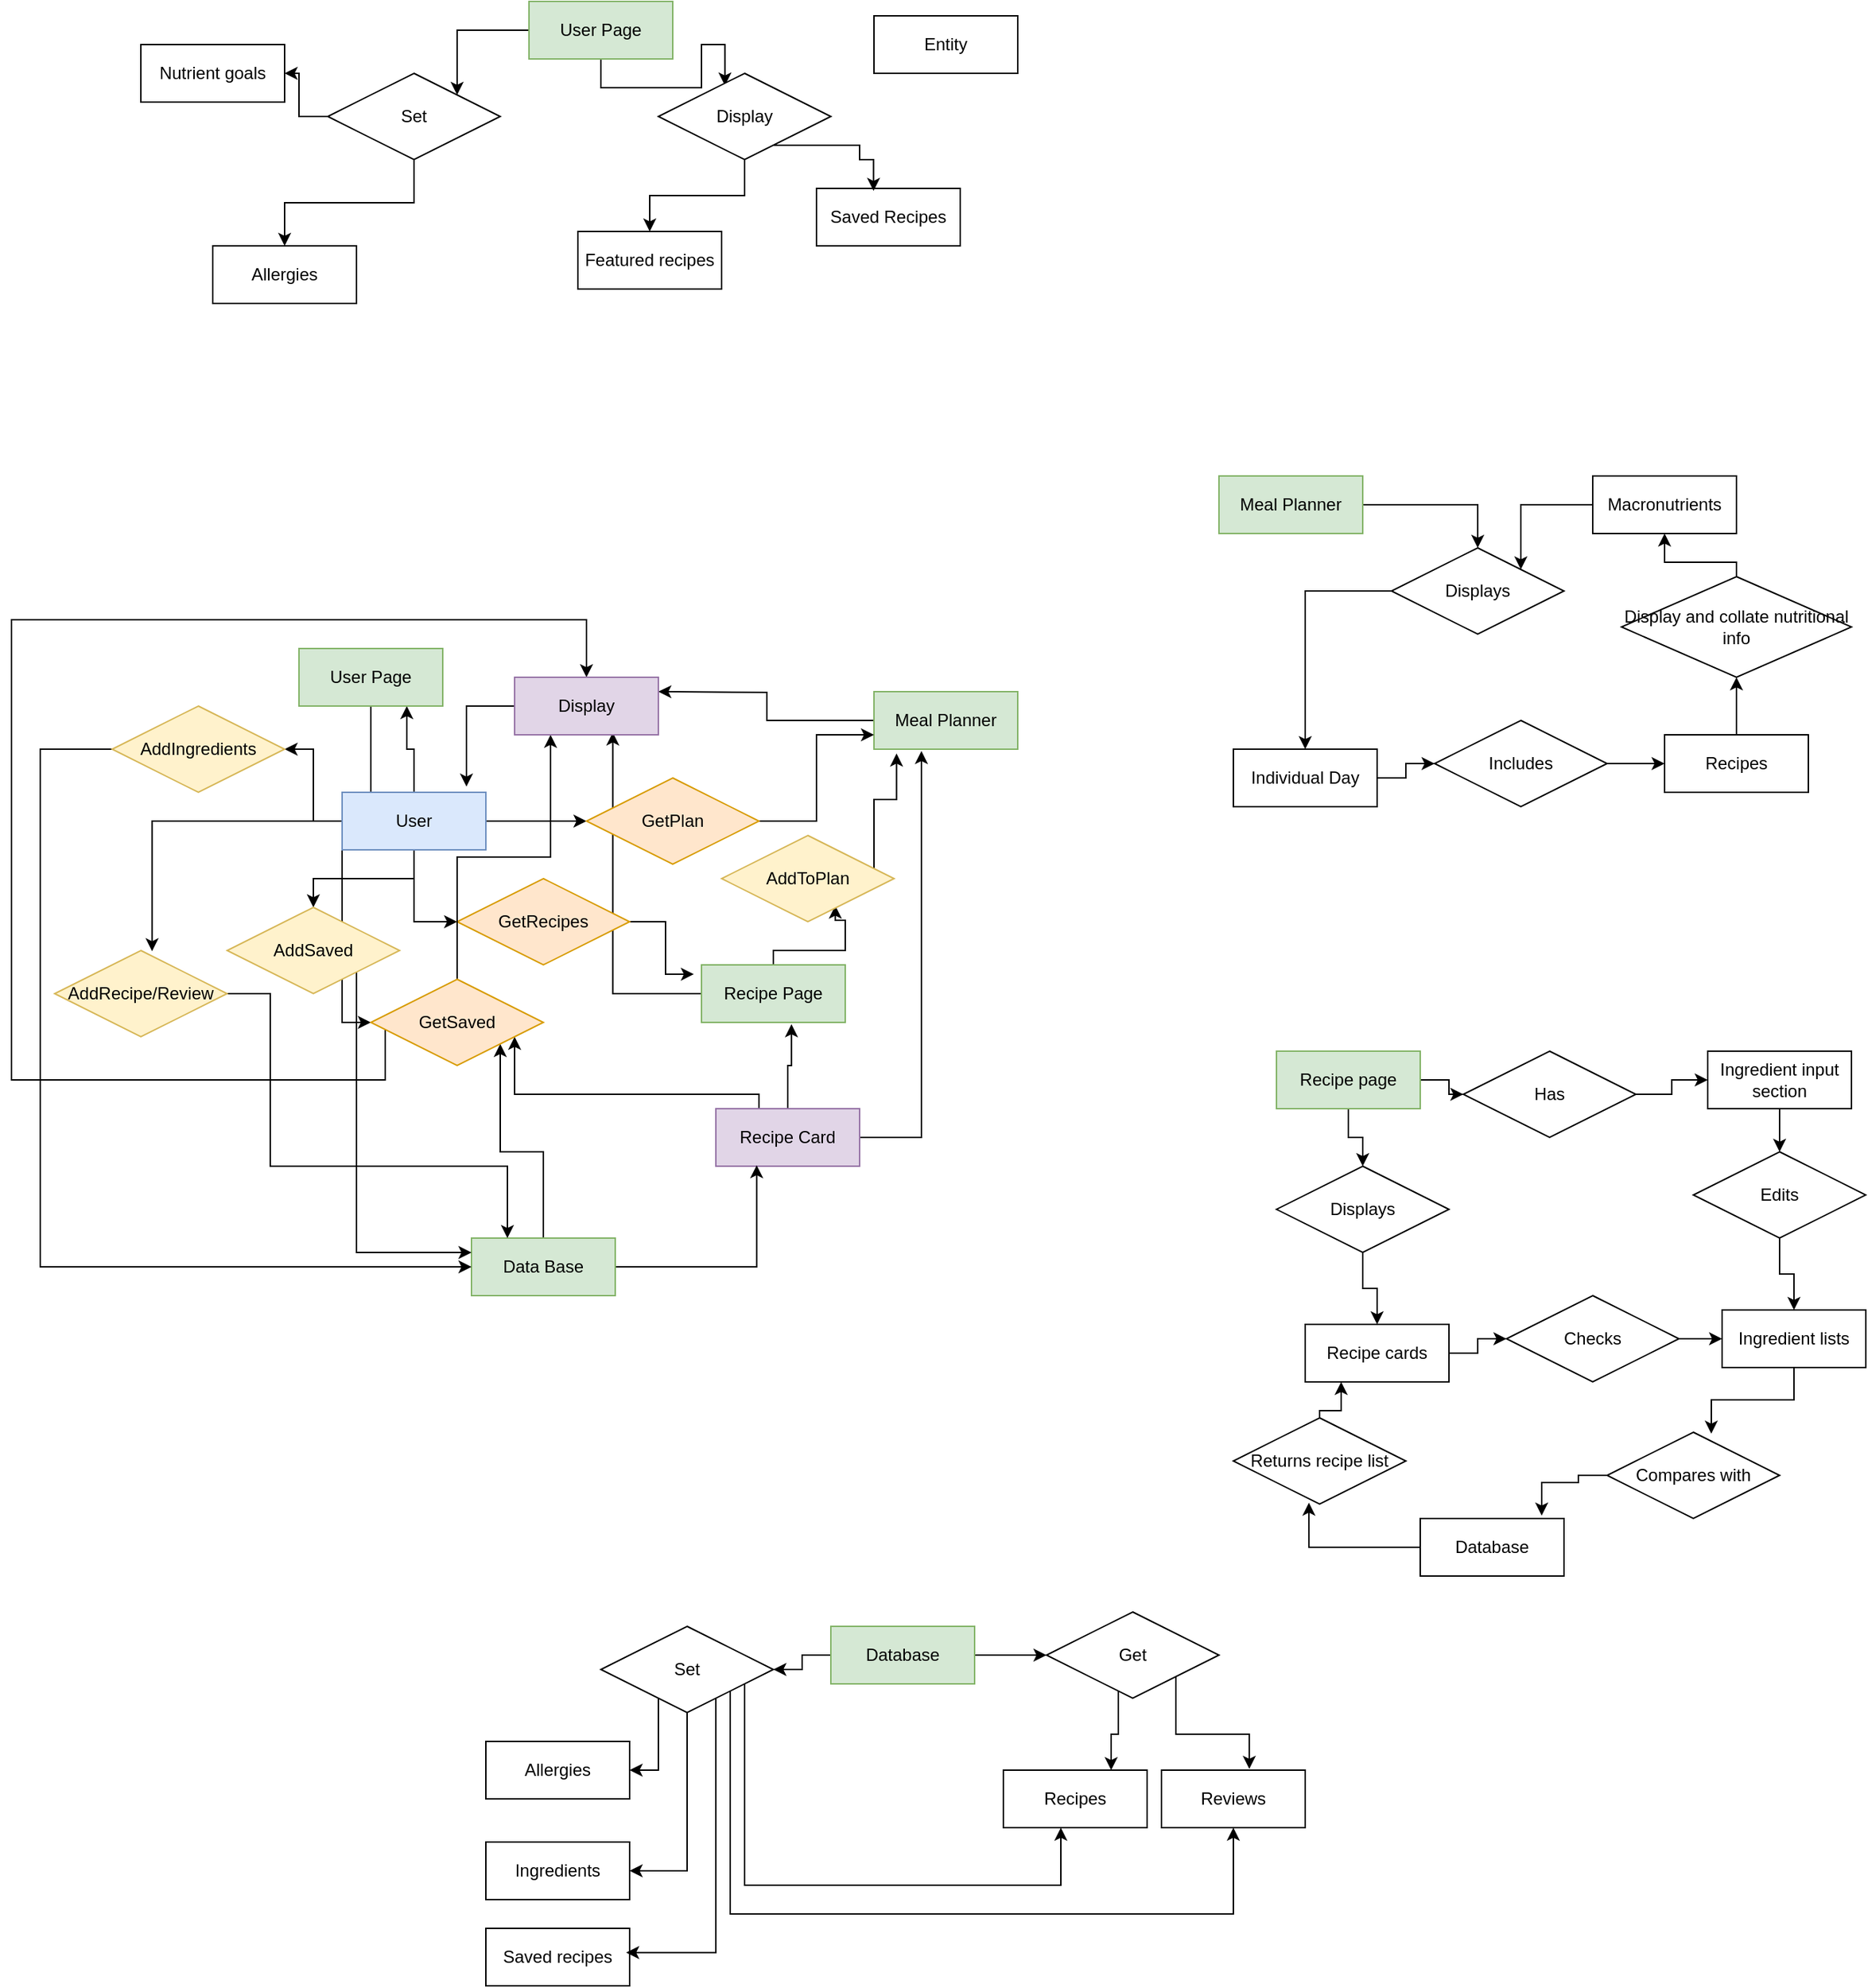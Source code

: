 <mxfile version="21.6.6" type="github">
  <diagram name="Page-1" id="8DjxlQJkDvcbKVszBEji">
    <mxGraphModel dx="2020" dy="1840" grid="1" gridSize="10" guides="1" tooltips="1" connect="1" arrows="1" fold="1" page="1" pageScale="1" pageWidth="827" pageHeight="1169" math="0" shadow="0">
      <root>
        <mxCell id="0" />
        <mxCell id="1" parent="0" />
        <mxCell id="qMRqwA9cGpBUXnVYAvmb-13" style="edgeStyle=orthogonalEdgeStyle;rounded=0;orthogonalLoop=1;jettySize=auto;html=1;entryX=0;entryY=0.5;entryDx=0;entryDy=0;" edge="1" parent="1" source="qMRqwA9cGpBUXnVYAvmb-1" target="qMRqwA9cGpBUXnVYAvmb-11">
          <mxGeometry relative="1" as="geometry" />
        </mxCell>
        <mxCell id="qMRqwA9cGpBUXnVYAvmb-19" style="edgeStyle=orthogonalEdgeStyle;rounded=0;orthogonalLoop=1;jettySize=auto;html=1;entryX=0;entryY=0.5;entryDx=0;entryDy=0;" edge="1" parent="1" source="qMRqwA9cGpBUXnVYAvmb-1" target="qMRqwA9cGpBUXnVYAvmb-18">
          <mxGeometry relative="1" as="geometry" />
        </mxCell>
        <mxCell id="qMRqwA9cGpBUXnVYAvmb-24" style="edgeStyle=orthogonalEdgeStyle;rounded=0;orthogonalLoop=1;jettySize=auto;html=1;entryX=0;entryY=0.5;entryDx=0;entryDy=0;" edge="1" parent="1" source="qMRqwA9cGpBUXnVYAvmb-101" target="qMRqwA9cGpBUXnVYAvmb-23">
          <mxGeometry relative="1" as="geometry" />
        </mxCell>
        <mxCell id="qMRqwA9cGpBUXnVYAvmb-37" style="edgeStyle=orthogonalEdgeStyle;rounded=0;orthogonalLoop=1;jettySize=auto;html=1;entryX=0.565;entryY=0.009;entryDx=0;entryDy=0;entryPerimeter=0;" edge="1" parent="1" source="qMRqwA9cGpBUXnVYAvmb-1" target="qMRqwA9cGpBUXnVYAvmb-36">
          <mxGeometry relative="1" as="geometry" />
        </mxCell>
        <mxCell id="qMRqwA9cGpBUXnVYAvmb-40" style="edgeStyle=orthogonalEdgeStyle;rounded=0;orthogonalLoop=1;jettySize=auto;html=1;" edge="1" parent="1" source="qMRqwA9cGpBUXnVYAvmb-1" target="qMRqwA9cGpBUXnVYAvmb-39">
          <mxGeometry relative="1" as="geometry" />
        </mxCell>
        <mxCell id="qMRqwA9cGpBUXnVYAvmb-51" style="edgeStyle=orthogonalEdgeStyle;rounded=0;orthogonalLoop=1;jettySize=auto;html=1;entryX=1;entryY=0.5;entryDx=0;entryDy=0;" edge="1" parent="1" source="qMRqwA9cGpBUXnVYAvmb-1" target="qMRqwA9cGpBUXnVYAvmb-49">
          <mxGeometry relative="1" as="geometry" />
        </mxCell>
        <mxCell id="qMRqwA9cGpBUXnVYAvmb-102" style="edgeStyle=orthogonalEdgeStyle;rounded=0;orthogonalLoop=1;jettySize=auto;html=1;entryX=0.75;entryY=1;entryDx=0;entryDy=0;" edge="1" parent="1" source="qMRqwA9cGpBUXnVYAvmb-1" target="qMRqwA9cGpBUXnVYAvmb-101">
          <mxGeometry relative="1" as="geometry" />
        </mxCell>
        <mxCell id="qMRqwA9cGpBUXnVYAvmb-1" value="User" style="whiteSpace=wrap;html=1;align=center;fillColor=#dae8fc;strokeColor=#6c8ebf;" vertex="1" parent="1">
          <mxGeometry x="90" y="90" width="100" height="40" as="geometry" />
        </mxCell>
        <mxCell id="qMRqwA9cGpBUXnVYAvmb-29" style="edgeStyle=orthogonalEdgeStyle;rounded=0;orthogonalLoop=1;jettySize=auto;html=1;" edge="1" parent="1" source="qMRqwA9cGpBUXnVYAvmb-2">
          <mxGeometry relative="1" as="geometry">
            <mxPoint x="310" y="20" as="targetPoint" />
          </mxGeometry>
        </mxCell>
        <mxCell id="qMRqwA9cGpBUXnVYAvmb-2" value="Meal Planner" style="whiteSpace=wrap;html=1;align=center;fillColor=#d5e8d4;strokeColor=#82b366;" vertex="1" parent="1">
          <mxGeometry x="460" y="20" width="100" height="40" as="geometry" />
        </mxCell>
        <mxCell id="qMRqwA9cGpBUXnVYAvmb-27" style="edgeStyle=orthogonalEdgeStyle;rounded=0;orthogonalLoop=1;jettySize=auto;html=1;entryX=0.659;entryY=0.813;entryDx=0;entryDy=0;entryPerimeter=0;" edge="1" parent="1" source="qMRqwA9cGpBUXnVYAvmb-3" target="qMRqwA9cGpBUXnVYAvmb-26">
          <mxGeometry relative="1" as="geometry">
            <Array as="points">
              <mxPoint x="390" y="200" />
              <mxPoint x="440" y="200" />
              <mxPoint x="440" y="179" />
              <mxPoint x="433" y="179" />
            </Array>
          </mxGeometry>
        </mxCell>
        <mxCell id="qMRqwA9cGpBUXnVYAvmb-35" style="edgeStyle=orthogonalEdgeStyle;rounded=0;orthogonalLoop=1;jettySize=auto;html=1;entryX=0.683;entryY=0.959;entryDx=0;entryDy=0;entryPerimeter=0;" edge="1" parent="1" source="qMRqwA9cGpBUXnVYAvmb-3" target="qMRqwA9cGpBUXnVYAvmb-30">
          <mxGeometry relative="1" as="geometry">
            <Array as="points">
              <mxPoint x="278" y="230" />
            </Array>
          </mxGeometry>
        </mxCell>
        <mxCell id="qMRqwA9cGpBUXnVYAvmb-3" value="Recipe Page" style="whiteSpace=wrap;html=1;align=center;fillColor=#d5e8d4;strokeColor=#82b366;" vertex="1" parent="1">
          <mxGeometry x="340" y="210" width="100" height="40" as="geometry" />
        </mxCell>
        <mxCell id="qMRqwA9cGpBUXnVYAvmb-15" style="edgeStyle=orthogonalEdgeStyle;rounded=0;orthogonalLoop=1;jettySize=auto;html=1;entryX=0.33;entryY=1.032;entryDx=0;entryDy=0;entryPerimeter=0;" edge="1" parent="1" source="qMRqwA9cGpBUXnVYAvmb-4" target="qMRqwA9cGpBUXnVYAvmb-2">
          <mxGeometry relative="1" as="geometry" />
        </mxCell>
        <mxCell id="qMRqwA9cGpBUXnVYAvmb-22" style="edgeStyle=orthogonalEdgeStyle;rounded=0;orthogonalLoop=1;jettySize=auto;html=1;entryX=0.626;entryY=1.032;entryDx=0;entryDy=0;entryPerimeter=0;" edge="1" parent="1" source="qMRqwA9cGpBUXnVYAvmb-4" target="qMRqwA9cGpBUXnVYAvmb-3">
          <mxGeometry relative="1" as="geometry" />
        </mxCell>
        <mxCell id="qMRqwA9cGpBUXnVYAvmb-25" style="edgeStyle=orthogonalEdgeStyle;rounded=0;orthogonalLoop=1;jettySize=auto;html=1;" edge="1" parent="1" source="qMRqwA9cGpBUXnVYAvmb-4" target="qMRqwA9cGpBUXnVYAvmb-23">
          <mxGeometry relative="1" as="geometry">
            <Array as="points">
              <mxPoint x="380" y="300" />
              <mxPoint x="210" y="300" />
            </Array>
          </mxGeometry>
        </mxCell>
        <mxCell id="qMRqwA9cGpBUXnVYAvmb-4" value="Recipe Card" style="whiteSpace=wrap;html=1;align=center;fillColor=#e1d5e7;strokeColor=#9673a6;" vertex="1" parent="1">
          <mxGeometry x="350" y="310" width="100" height="40" as="geometry" />
        </mxCell>
        <mxCell id="qMRqwA9cGpBUXnVYAvmb-43" style="edgeStyle=orthogonalEdgeStyle;rounded=0;orthogonalLoop=1;jettySize=auto;html=1;entryX=1;entryY=1;entryDx=0;entryDy=0;" edge="1" parent="1" source="qMRqwA9cGpBUXnVYAvmb-6" target="qMRqwA9cGpBUXnVYAvmb-23">
          <mxGeometry relative="1" as="geometry" />
        </mxCell>
        <mxCell id="qMRqwA9cGpBUXnVYAvmb-131" style="edgeStyle=orthogonalEdgeStyle;rounded=0;orthogonalLoop=1;jettySize=auto;html=1;entryX=0.284;entryY=0.983;entryDx=0;entryDy=0;entryPerimeter=0;" edge="1" parent="1" source="qMRqwA9cGpBUXnVYAvmb-6" target="qMRqwA9cGpBUXnVYAvmb-4">
          <mxGeometry relative="1" as="geometry" />
        </mxCell>
        <mxCell id="qMRqwA9cGpBUXnVYAvmb-6" value="Data Base" style="whiteSpace=wrap;html=1;align=center;fillColor=#d5e8d4;strokeColor=#82b366;" vertex="1" parent="1">
          <mxGeometry x="180" y="400" width="100" height="40" as="geometry" />
        </mxCell>
        <mxCell id="qMRqwA9cGpBUXnVYAvmb-33" style="edgeStyle=orthogonalEdgeStyle;rounded=0;orthogonalLoop=1;jettySize=auto;html=1;entryX=0;entryY=0.75;entryDx=0;entryDy=0;" edge="1" parent="1" source="qMRqwA9cGpBUXnVYAvmb-11" target="qMRqwA9cGpBUXnVYAvmb-2">
          <mxGeometry relative="1" as="geometry" />
        </mxCell>
        <mxCell id="qMRqwA9cGpBUXnVYAvmb-11" value="GetPlan" style="shape=rhombus;perimeter=rhombusPerimeter;whiteSpace=wrap;html=1;align=center;fillColor=#ffe6cc;strokeColor=#d79b00;" vertex="1" parent="1">
          <mxGeometry x="260" y="80" width="120" height="60" as="geometry" />
        </mxCell>
        <mxCell id="qMRqwA9cGpBUXnVYAvmb-20" style="edgeStyle=orthogonalEdgeStyle;rounded=0;orthogonalLoop=1;jettySize=auto;html=1;entryX=-0.053;entryY=0.162;entryDx=0;entryDy=0;entryPerimeter=0;" edge="1" parent="1" source="qMRqwA9cGpBUXnVYAvmb-18" target="qMRqwA9cGpBUXnVYAvmb-3">
          <mxGeometry relative="1" as="geometry">
            <Array as="points">
              <mxPoint x="315" y="180" />
              <mxPoint x="315" y="216" />
            </Array>
          </mxGeometry>
        </mxCell>
        <mxCell id="qMRqwA9cGpBUXnVYAvmb-18" value="GetRecipes" style="shape=rhombus;perimeter=rhombusPerimeter;whiteSpace=wrap;html=1;align=center;fillColor=#ffe6cc;strokeColor=#d79b00;" vertex="1" parent="1">
          <mxGeometry x="170" y="150" width="120" height="60" as="geometry" />
        </mxCell>
        <mxCell id="qMRqwA9cGpBUXnVYAvmb-32" style="edgeStyle=orthogonalEdgeStyle;rounded=0;orthogonalLoop=1;jettySize=auto;html=1;entryX=0.5;entryY=0;entryDx=0;entryDy=0;" edge="1" parent="1" source="qMRqwA9cGpBUXnVYAvmb-23" target="qMRqwA9cGpBUXnVYAvmb-30">
          <mxGeometry relative="1" as="geometry">
            <Array as="points">
              <mxPoint x="120" y="290" />
              <mxPoint x="-140" y="290" />
              <mxPoint x="-140" y="-30" />
              <mxPoint x="260" y="-30" />
            </Array>
          </mxGeometry>
        </mxCell>
        <mxCell id="qMRqwA9cGpBUXnVYAvmb-103" style="edgeStyle=orthogonalEdgeStyle;rounded=0;orthogonalLoop=1;jettySize=auto;html=1;entryX=0.25;entryY=1;entryDx=0;entryDy=0;" edge="1" parent="1" source="qMRqwA9cGpBUXnVYAvmb-23" target="qMRqwA9cGpBUXnVYAvmb-30">
          <mxGeometry relative="1" as="geometry" />
        </mxCell>
        <mxCell id="qMRqwA9cGpBUXnVYAvmb-23" value="GetSaved" style="shape=rhombus;perimeter=rhombusPerimeter;whiteSpace=wrap;html=1;align=center;fillColor=#ffe6cc;strokeColor=#d79b00;" vertex="1" parent="1">
          <mxGeometry x="110" y="220" width="120" height="60" as="geometry" />
        </mxCell>
        <mxCell id="qMRqwA9cGpBUXnVYAvmb-28" style="edgeStyle=orthogonalEdgeStyle;rounded=0;orthogonalLoop=1;jettySize=auto;html=1;entryX=0.157;entryY=1.075;entryDx=0;entryDy=0;entryPerimeter=0;" edge="1" parent="1" source="qMRqwA9cGpBUXnVYAvmb-26" target="qMRqwA9cGpBUXnVYAvmb-2">
          <mxGeometry relative="1" as="geometry">
            <Array as="points">
              <mxPoint x="460" y="95" />
              <mxPoint x="476" y="95" />
            </Array>
          </mxGeometry>
        </mxCell>
        <mxCell id="qMRqwA9cGpBUXnVYAvmb-26" value="AddToPlan" style="shape=rhombus;perimeter=rhombusPerimeter;whiteSpace=wrap;html=1;align=center;fillColor=#fff2cc;strokeColor=#d6b656;" vertex="1" parent="1">
          <mxGeometry x="354" y="120" width="120" height="60" as="geometry" />
        </mxCell>
        <mxCell id="qMRqwA9cGpBUXnVYAvmb-31" style="edgeStyle=orthogonalEdgeStyle;rounded=0;orthogonalLoop=1;jettySize=auto;html=1;entryX=0.865;entryY=-0.099;entryDx=0;entryDy=0;entryPerimeter=0;" edge="1" parent="1" source="qMRqwA9cGpBUXnVYAvmb-30" target="qMRqwA9cGpBUXnVYAvmb-1">
          <mxGeometry relative="1" as="geometry" />
        </mxCell>
        <mxCell id="qMRqwA9cGpBUXnVYAvmb-30" value="Display" style="whiteSpace=wrap;html=1;align=center;fillColor=#e1d5e7;strokeColor=#9673a6;" vertex="1" parent="1">
          <mxGeometry x="210" y="10" width="100" height="40" as="geometry" />
        </mxCell>
        <mxCell id="qMRqwA9cGpBUXnVYAvmb-38" style="edgeStyle=orthogonalEdgeStyle;rounded=0;orthogonalLoop=1;jettySize=auto;html=1;entryX=0.25;entryY=0;entryDx=0;entryDy=0;" edge="1" parent="1" source="qMRqwA9cGpBUXnVYAvmb-36" target="qMRqwA9cGpBUXnVYAvmb-6">
          <mxGeometry relative="1" as="geometry">
            <Array as="points">
              <mxPoint x="40" y="350" />
              <mxPoint x="205" y="350" />
            </Array>
          </mxGeometry>
        </mxCell>
        <mxCell id="qMRqwA9cGpBUXnVYAvmb-36" value="AddRecipe/Review" style="shape=rhombus;perimeter=rhombusPerimeter;whiteSpace=wrap;html=1;align=center;fillColor=#fff2cc;strokeColor=#d6b656;" vertex="1" parent="1">
          <mxGeometry x="-110" y="200" width="120" height="60" as="geometry" />
        </mxCell>
        <mxCell id="qMRqwA9cGpBUXnVYAvmb-41" style="edgeStyle=orthogonalEdgeStyle;rounded=0;orthogonalLoop=1;jettySize=auto;html=1;entryX=0;entryY=0.25;entryDx=0;entryDy=0;" edge="1" parent="1" source="qMRqwA9cGpBUXnVYAvmb-39" target="qMRqwA9cGpBUXnVYAvmb-6">
          <mxGeometry relative="1" as="geometry">
            <Array as="points">
              <mxPoint x="100" y="410" />
            </Array>
          </mxGeometry>
        </mxCell>
        <mxCell id="qMRqwA9cGpBUXnVYAvmb-39" value="AddSaved" style="shape=rhombus;perimeter=rhombusPerimeter;whiteSpace=wrap;html=1;align=center;fillColor=#fff2cc;strokeColor=#d6b656;" vertex="1" parent="1">
          <mxGeometry x="10" y="170" width="120" height="60" as="geometry" />
        </mxCell>
        <mxCell id="qMRqwA9cGpBUXnVYAvmb-52" style="edgeStyle=orthogonalEdgeStyle;rounded=0;orthogonalLoop=1;jettySize=auto;html=1;entryX=0;entryY=0.5;entryDx=0;entryDy=0;" edge="1" parent="1" source="qMRqwA9cGpBUXnVYAvmb-49" target="qMRqwA9cGpBUXnVYAvmb-6">
          <mxGeometry relative="1" as="geometry">
            <Array as="points">
              <mxPoint x="-120" y="60" />
              <mxPoint x="-120" y="420" />
            </Array>
          </mxGeometry>
        </mxCell>
        <mxCell id="qMRqwA9cGpBUXnVYAvmb-49" value="AddIngredients" style="shape=rhombus;perimeter=rhombusPerimeter;whiteSpace=wrap;html=1;align=center;fillColor=#fff2cc;strokeColor=#d6b656;" vertex="1" parent="1">
          <mxGeometry x="-70" y="30" width="120" height="60" as="geometry" />
        </mxCell>
        <mxCell id="qMRqwA9cGpBUXnVYAvmb-59" style="edgeStyle=orthogonalEdgeStyle;rounded=0;orthogonalLoop=1;jettySize=auto;html=1;entryX=0.5;entryY=0;entryDx=0;entryDy=0;" edge="1" parent="1" source="qMRqwA9cGpBUXnVYAvmb-53" target="qMRqwA9cGpBUXnVYAvmb-56">
          <mxGeometry relative="1" as="geometry" />
        </mxCell>
        <mxCell id="qMRqwA9cGpBUXnVYAvmb-53" value="Meal Planner" style="whiteSpace=wrap;html=1;align=center;fillColor=#d5e8d4;strokeColor=#82b366;" vertex="1" parent="1">
          <mxGeometry x="700" y="-130" width="100" height="40" as="geometry" />
        </mxCell>
        <mxCell id="qMRqwA9cGpBUXnVYAvmb-62" style="edgeStyle=orthogonalEdgeStyle;rounded=0;orthogonalLoop=1;jettySize=auto;html=1;entryX=0;entryY=0.5;entryDx=0;entryDy=0;" edge="1" parent="1" source="qMRqwA9cGpBUXnVYAvmb-54" target="qMRqwA9cGpBUXnVYAvmb-61">
          <mxGeometry relative="1" as="geometry" />
        </mxCell>
        <mxCell id="qMRqwA9cGpBUXnVYAvmb-54" value="Individual Day" style="whiteSpace=wrap;html=1;align=center;" vertex="1" parent="1">
          <mxGeometry x="710" y="60" width="100" height="40" as="geometry" />
        </mxCell>
        <mxCell id="qMRqwA9cGpBUXnVYAvmb-66" style="edgeStyle=orthogonalEdgeStyle;rounded=0;orthogonalLoop=1;jettySize=auto;html=1;entryX=0.5;entryY=1;entryDx=0;entryDy=0;" edge="1" parent="1" source="qMRqwA9cGpBUXnVYAvmb-55" target="qMRqwA9cGpBUXnVYAvmb-65">
          <mxGeometry relative="1" as="geometry" />
        </mxCell>
        <mxCell id="qMRqwA9cGpBUXnVYAvmb-55" value="Recipes" style="whiteSpace=wrap;html=1;align=center;" vertex="1" parent="1">
          <mxGeometry x="1010" y="50" width="100" height="40" as="geometry" />
        </mxCell>
        <mxCell id="qMRqwA9cGpBUXnVYAvmb-60" style="edgeStyle=orthogonalEdgeStyle;rounded=0;orthogonalLoop=1;jettySize=auto;html=1;" edge="1" parent="1" source="qMRqwA9cGpBUXnVYAvmb-56" target="qMRqwA9cGpBUXnVYAvmb-54">
          <mxGeometry relative="1" as="geometry" />
        </mxCell>
        <mxCell id="qMRqwA9cGpBUXnVYAvmb-56" value="Displays" style="shape=rhombus;perimeter=rhombusPerimeter;whiteSpace=wrap;html=1;align=center;" vertex="1" parent="1">
          <mxGeometry x="820" y="-80" width="120" height="60" as="geometry" />
        </mxCell>
        <mxCell id="qMRqwA9cGpBUXnVYAvmb-63" style="edgeStyle=orthogonalEdgeStyle;rounded=0;orthogonalLoop=1;jettySize=auto;html=1;" edge="1" parent="1" source="qMRqwA9cGpBUXnVYAvmb-61" target="qMRqwA9cGpBUXnVYAvmb-55">
          <mxGeometry relative="1" as="geometry" />
        </mxCell>
        <mxCell id="qMRqwA9cGpBUXnVYAvmb-61" value="Includes" style="shape=rhombus;perimeter=rhombusPerimeter;whiteSpace=wrap;html=1;align=center;" vertex="1" parent="1">
          <mxGeometry x="850" y="40" width="120" height="60" as="geometry" />
        </mxCell>
        <mxCell id="qMRqwA9cGpBUXnVYAvmb-68" style="edgeStyle=orthogonalEdgeStyle;rounded=0;orthogonalLoop=1;jettySize=auto;html=1;entryX=1;entryY=0;entryDx=0;entryDy=0;" edge="1" parent="1" source="qMRqwA9cGpBUXnVYAvmb-64" target="qMRqwA9cGpBUXnVYAvmb-56">
          <mxGeometry relative="1" as="geometry" />
        </mxCell>
        <mxCell id="qMRqwA9cGpBUXnVYAvmb-64" value="Macronutrients" style="whiteSpace=wrap;html=1;align=center;" vertex="1" parent="1">
          <mxGeometry x="960" y="-130" width="100" height="40" as="geometry" />
        </mxCell>
        <mxCell id="qMRqwA9cGpBUXnVYAvmb-67" style="edgeStyle=orthogonalEdgeStyle;rounded=0;orthogonalLoop=1;jettySize=auto;html=1;" edge="1" parent="1" source="qMRqwA9cGpBUXnVYAvmb-65" target="qMRqwA9cGpBUXnVYAvmb-64">
          <mxGeometry relative="1" as="geometry">
            <Array as="points">
              <mxPoint x="1060" y="-70" />
              <mxPoint x="1010" y="-70" />
            </Array>
          </mxGeometry>
        </mxCell>
        <mxCell id="qMRqwA9cGpBUXnVYAvmb-65" value="Display and collate nutritional info" style="shape=rhombus;perimeter=rhombusPerimeter;whiteSpace=wrap;html=1;align=center;" vertex="1" parent="1">
          <mxGeometry x="980" y="-60" width="160" height="70" as="geometry" />
        </mxCell>
        <mxCell id="qMRqwA9cGpBUXnVYAvmb-74" style="edgeStyle=orthogonalEdgeStyle;rounded=0;orthogonalLoop=1;jettySize=auto;html=1;entryX=0.5;entryY=0;entryDx=0;entryDy=0;" edge="1" parent="1" source="qMRqwA9cGpBUXnVYAvmb-69" target="qMRqwA9cGpBUXnVYAvmb-70">
          <mxGeometry relative="1" as="geometry" />
        </mxCell>
        <mxCell id="qMRqwA9cGpBUXnVYAvmb-81" style="edgeStyle=orthogonalEdgeStyle;rounded=0;orthogonalLoop=1;jettySize=auto;html=1;entryX=0;entryY=0.5;entryDx=0;entryDy=0;" edge="1" parent="1" source="qMRqwA9cGpBUXnVYAvmb-69" target="qMRqwA9cGpBUXnVYAvmb-80">
          <mxGeometry relative="1" as="geometry" />
        </mxCell>
        <mxCell id="qMRqwA9cGpBUXnVYAvmb-69" value="Recipe page" style="whiteSpace=wrap;html=1;align=center;fillColor=#d5e8d4;strokeColor=#82b366;" vertex="1" parent="1">
          <mxGeometry x="740" y="270" width="100" height="40" as="geometry" />
        </mxCell>
        <mxCell id="qMRqwA9cGpBUXnVYAvmb-75" style="edgeStyle=orthogonalEdgeStyle;rounded=0;orthogonalLoop=1;jettySize=auto;html=1;entryX=0.5;entryY=0;entryDx=0;entryDy=0;" edge="1" parent="1" source="qMRqwA9cGpBUXnVYAvmb-70" target="qMRqwA9cGpBUXnVYAvmb-71">
          <mxGeometry relative="1" as="geometry" />
        </mxCell>
        <mxCell id="qMRqwA9cGpBUXnVYAvmb-70" value="Displays" style="shape=rhombus;perimeter=rhombusPerimeter;whiteSpace=wrap;html=1;align=center;" vertex="1" parent="1">
          <mxGeometry x="740" y="350" width="120" height="60" as="geometry" />
        </mxCell>
        <mxCell id="qMRqwA9cGpBUXnVYAvmb-77" style="edgeStyle=orthogonalEdgeStyle;rounded=0;orthogonalLoop=1;jettySize=auto;html=1;entryX=0;entryY=0.5;entryDx=0;entryDy=0;" edge="1" parent="1" source="qMRqwA9cGpBUXnVYAvmb-71" target="qMRqwA9cGpBUXnVYAvmb-76">
          <mxGeometry relative="1" as="geometry" />
        </mxCell>
        <mxCell id="qMRqwA9cGpBUXnVYAvmb-71" value="Recipe cards" style="whiteSpace=wrap;html=1;align=center;" vertex="1" parent="1">
          <mxGeometry x="760" y="460" width="100" height="40" as="geometry" />
        </mxCell>
        <mxCell id="qMRqwA9cGpBUXnVYAvmb-88" style="edgeStyle=orthogonalEdgeStyle;rounded=0;orthogonalLoop=1;jettySize=auto;html=1;entryX=0.604;entryY=0.017;entryDx=0;entryDy=0;entryPerimeter=0;" edge="1" parent="1" source="qMRqwA9cGpBUXnVYAvmb-72" target="qMRqwA9cGpBUXnVYAvmb-87">
          <mxGeometry relative="1" as="geometry" />
        </mxCell>
        <mxCell id="qMRqwA9cGpBUXnVYAvmb-72" value="Ingredient lists" style="whiteSpace=wrap;html=1;align=center;" vertex="1" parent="1">
          <mxGeometry x="1050" y="450" width="100" height="40" as="geometry" />
        </mxCell>
        <mxCell id="qMRqwA9cGpBUXnVYAvmb-78" style="edgeStyle=orthogonalEdgeStyle;rounded=0;orthogonalLoop=1;jettySize=auto;html=1;entryX=0;entryY=0.5;entryDx=0;entryDy=0;" edge="1" parent="1" source="qMRqwA9cGpBUXnVYAvmb-76" target="qMRqwA9cGpBUXnVYAvmb-72">
          <mxGeometry relative="1" as="geometry" />
        </mxCell>
        <mxCell id="qMRqwA9cGpBUXnVYAvmb-76" value="Checks" style="shape=rhombus;perimeter=rhombusPerimeter;whiteSpace=wrap;html=1;align=center;" vertex="1" parent="1">
          <mxGeometry x="900" y="440" width="120" height="60" as="geometry" />
        </mxCell>
        <mxCell id="qMRqwA9cGpBUXnVYAvmb-84" style="edgeStyle=orthogonalEdgeStyle;rounded=0;orthogonalLoop=1;jettySize=auto;html=1;entryX=0.5;entryY=0;entryDx=0;entryDy=0;" edge="1" parent="1" source="qMRqwA9cGpBUXnVYAvmb-79" target="qMRqwA9cGpBUXnVYAvmb-83">
          <mxGeometry relative="1" as="geometry" />
        </mxCell>
        <mxCell id="qMRqwA9cGpBUXnVYAvmb-79" value="Ingredient input section" style="whiteSpace=wrap;html=1;align=center;" vertex="1" parent="1">
          <mxGeometry x="1040" y="270" width="100" height="40" as="geometry" />
        </mxCell>
        <mxCell id="qMRqwA9cGpBUXnVYAvmb-82" style="edgeStyle=orthogonalEdgeStyle;rounded=0;orthogonalLoop=1;jettySize=auto;html=1;" edge="1" parent="1" source="qMRqwA9cGpBUXnVYAvmb-80" target="qMRqwA9cGpBUXnVYAvmb-79">
          <mxGeometry relative="1" as="geometry" />
        </mxCell>
        <mxCell id="qMRqwA9cGpBUXnVYAvmb-80" value="Has" style="shape=rhombus;perimeter=rhombusPerimeter;whiteSpace=wrap;html=1;align=center;" vertex="1" parent="1">
          <mxGeometry x="870" y="270" width="120" height="60" as="geometry" />
        </mxCell>
        <mxCell id="qMRqwA9cGpBUXnVYAvmb-85" style="edgeStyle=orthogonalEdgeStyle;rounded=0;orthogonalLoop=1;jettySize=auto;html=1;" edge="1" parent="1" source="qMRqwA9cGpBUXnVYAvmb-83" target="qMRqwA9cGpBUXnVYAvmb-72">
          <mxGeometry relative="1" as="geometry" />
        </mxCell>
        <mxCell id="qMRqwA9cGpBUXnVYAvmb-83" value="Edits" style="shape=rhombus;perimeter=rhombusPerimeter;whiteSpace=wrap;html=1;align=center;" vertex="1" parent="1">
          <mxGeometry x="1030" y="340" width="120" height="60" as="geometry" />
        </mxCell>
        <mxCell id="qMRqwA9cGpBUXnVYAvmb-93" style="edgeStyle=orthogonalEdgeStyle;rounded=0;orthogonalLoop=1;jettySize=auto;html=1;entryX=0.438;entryY=0.983;entryDx=0;entryDy=0;entryPerimeter=0;" edge="1" parent="1" source="qMRqwA9cGpBUXnVYAvmb-86" target="qMRqwA9cGpBUXnVYAvmb-92">
          <mxGeometry relative="1" as="geometry" />
        </mxCell>
        <mxCell id="qMRqwA9cGpBUXnVYAvmb-86" value="Database" style="whiteSpace=wrap;html=1;align=center;" vertex="1" parent="1">
          <mxGeometry x="840" y="595" width="100" height="40" as="geometry" />
        </mxCell>
        <mxCell id="qMRqwA9cGpBUXnVYAvmb-89" style="edgeStyle=orthogonalEdgeStyle;rounded=0;orthogonalLoop=1;jettySize=auto;html=1;entryX=0.845;entryY=-0.05;entryDx=0;entryDy=0;entryPerimeter=0;" edge="1" parent="1" source="qMRqwA9cGpBUXnVYAvmb-87" target="qMRqwA9cGpBUXnVYAvmb-86">
          <mxGeometry relative="1" as="geometry">
            <Array as="points">
              <mxPoint x="950" y="565" />
              <mxPoint x="950" y="570" />
              <mxPoint x="925" y="570" />
            </Array>
          </mxGeometry>
        </mxCell>
        <mxCell id="qMRqwA9cGpBUXnVYAvmb-87" value="Compares with" style="shape=rhombus;perimeter=rhombusPerimeter;whiteSpace=wrap;html=1;align=center;" vertex="1" parent="1">
          <mxGeometry x="970" y="535" width="120" height="60" as="geometry" />
        </mxCell>
        <mxCell id="qMRqwA9cGpBUXnVYAvmb-94" style="edgeStyle=orthogonalEdgeStyle;rounded=0;orthogonalLoop=1;jettySize=auto;html=1;entryX=0.25;entryY=1;entryDx=0;entryDy=0;" edge="1" parent="1" source="qMRqwA9cGpBUXnVYAvmb-92" target="qMRqwA9cGpBUXnVYAvmb-71">
          <mxGeometry relative="1" as="geometry">
            <Array as="points">
              <mxPoint x="770" y="520" />
              <mxPoint x="785" y="520" />
            </Array>
          </mxGeometry>
        </mxCell>
        <mxCell id="qMRqwA9cGpBUXnVYAvmb-92" value="Returns recipe list" style="shape=rhombus;perimeter=rhombusPerimeter;whiteSpace=wrap;html=1;align=center;" vertex="1" parent="1">
          <mxGeometry x="710" y="525" width="120" height="60" as="geometry" />
        </mxCell>
        <mxCell id="qMRqwA9cGpBUXnVYAvmb-106" style="edgeStyle=orthogonalEdgeStyle;rounded=0;orthogonalLoop=1;jettySize=auto;html=1;entryX=0;entryY=0.5;entryDx=0;entryDy=0;" edge="1" parent="1" source="qMRqwA9cGpBUXnVYAvmb-95" target="qMRqwA9cGpBUXnVYAvmb-105">
          <mxGeometry relative="1" as="geometry" />
        </mxCell>
        <mxCell id="qMRqwA9cGpBUXnVYAvmb-110" style="edgeStyle=orthogonalEdgeStyle;rounded=0;orthogonalLoop=1;jettySize=auto;html=1;entryX=1;entryY=0.5;entryDx=0;entryDy=0;" edge="1" parent="1" source="qMRqwA9cGpBUXnVYAvmb-95" target="qMRqwA9cGpBUXnVYAvmb-109">
          <mxGeometry relative="1" as="geometry" />
        </mxCell>
        <mxCell id="qMRqwA9cGpBUXnVYAvmb-95" value="Database" style="whiteSpace=wrap;html=1;align=center;fillColor=#d5e8d4;strokeColor=#82b366;" vertex="1" parent="1">
          <mxGeometry x="430" y="670" width="100" height="40" as="geometry" />
        </mxCell>
        <mxCell id="qMRqwA9cGpBUXnVYAvmb-96" value="Ingredients" style="whiteSpace=wrap;html=1;align=center;" vertex="1" parent="1">
          <mxGeometry x="190" y="820" width="100" height="40" as="geometry" />
        </mxCell>
        <mxCell id="qMRqwA9cGpBUXnVYAvmb-97" value="Recipes" style="whiteSpace=wrap;html=1;align=center;" vertex="1" parent="1">
          <mxGeometry x="550" y="770" width="100" height="40" as="geometry" />
        </mxCell>
        <mxCell id="qMRqwA9cGpBUXnVYAvmb-98" value="Reviews" style="whiteSpace=wrap;html=1;align=center;" vertex="1" parent="1">
          <mxGeometry x="660" y="770" width="100" height="40" as="geometry" />
        </mxCell>
        <mxCell id="qMRqwA9cGpBUXnVYAvmb-99" value="Saved recipes" style="whiteSpace=wrap;html=1;align=center;" vertex="1" parent="1">
          <mxGeometry x="190" y="880" width="100" height="40" as="geometry" />
        </mxCell>
        <mxCell id="qMRqwA9cGpBUXnVYAvmb-100" value="Allergies" style="whiteSpace=wrap;html=1;align=center;" vertex="1" parent="1">
          <mxGeometry x="190" y="750" width="100" height="40" as="geometry" />
        </mxCell>
        <mxCell id="qMRqwA9cGpBUXnVYAvmb-101" value="User Page" style="whiteSpace=wrap;html=1;align=center;fillColor=#d5e8d4;strokeColor=#82b366;" vertex="1" parent="1">
          <mxGeometry x="60" y="-10" width="100" height="40" as="geometry" />
        </mxCell>
        <mxCell id="qMRqwA9cGpBUXnVYAvmb-107" style="edgeStyle=orthogonalEdgeStyle;rounded=0;orthogonalLoop=1;jettySize=auto;html=1;entryX=0.75;entryY=0;entryDx=0;entryDy=0;" edge="1" parent="1" source="qMRqwA9cGpBUXnVYAvmb-105" target="qMRqwA9cGpBUXnVYAvmb-97">
          <mxGeometry relative="1" as="geometry">
            <Array as="points">
              <mxPoint x="630" y="745" />
              <mxPoint x="625" y="745" />
            </Array>
          </mxGeometry>
        </mxCell>
        <mxCell id="qMRqwA9cGpBUXnVYAvmb-108" style="edgeStyle=orthogonalEdgeStyle;rounded=0;orthogonalLoop=1;jettySize=auto;html=1;entryX=0.611;entryY=-0.022;entryDx=0;entryDy=0;entryPerimeter=0;" edge="1" parent="1" source="qMRqwA9cGpBUXnVYAvmb-105" target="qMRqwA9cGpBUXnVYAvmb-98">
          <mxGeometry relative="1" as="geometry">
            <Array as="points">
              <mxPoint x="670" y="745" />
              <mxPoint x="721" y="745" />
            </Array>
          </mxGeometry>
        </mxCell>
        <mxCell id="qMRqwA9cGpBUXnVYAvmb-105" value="Get" style="shape=rhombus;perimeter=rhombusPerimeter;whiteSpace=wrap;html=1;align=center;" vertex="1" parent="1">
          <mxGeometry x="580" y="660" width="120" height="60" as="geometry" />
        </mxCell>
        <mxCell id="qMRqwA9cGpBUXnVYAvmb-111" style="edgeStyle=orthogonalEdgeStyle;rounded=0;orthogonalLoop=1;jettySize=auto;html=1;entryX=0.976;entryY=0.422;entryDx=0;entryDy=0;entryPerimeter=0;" edge="1" parent="1" source="qMRqwA9cGpBUXnVYAvmb-109" target="qMRqwA9cGpBUXnVYAvmb-99">
          <mxGeometry relative="1" as="geometry">
            <Array as="points">
              <mxPoint x="350" y="897" />
            </Array>
          </mxGeometry>
        </mxCell>
        <mxCell id="qMRqwA9cGpBUXnVYAvmb-112" style="edgeStyle=orthogonalEdgeStyle;rounded=0;orthogonalLoop=1;jettySize=auto;html=1;entryX=1;entryY=0.5;entryDx=0;entryDy=0;" edge="1" parent="1" source="qMRqwA9cGpBUXnVYAvmb-109" target="qMRqwA9cGpBUXnVYAvmb-96">
          <mxGeometry relative="1" as="geometry" />
        </mxCell>
        <mxCell id="qMRqwA9cGpBUXnVYAvmb-113" style="edgeStyle=orthogonalEdgeStyle;rounded=0;orthogonalLoop=1;jettySize=auto;html=1;entryX=1;entryY=0.5;entryDx=0;entryDy=0;" edge="1" parent="1" source="qMRqwA9cGpBUXnVYAvmb-109" target="qMRqwA9cGpBUXnVYAvmb-100">
          <mxGeometry relative="1" as="geometry">
            <mxPoint x="300" y="770" as="targetPoint" />
            <Array as="points">
              <mxPoint x="310" y="770" />
            </Array>
          </mxGeometry>
        </mxCell>
        <mxCell id="qMRqwA9cGpBUXnVYAvmb-114" style="edgeStyle=orthogonalEdgeStyle;rounded=0;orthogonalLoop=1;jettySize=auto;html=1;" edge="1" parent="1" source="qMRqwA9cGpBUXnVYAvmb-109">
          <mxGeometry relative="1" as="geometry">
            <mxPoint x="590" y="810" as="targetPoint" />
            <Array as="points">
              <mxPoint x="370" y="850" />
              <mxPoint x="590" y="850" />
            </Array>
          </mxGeometry>
        </mxCell>
        <mxCell id="qMRqwA9cGpBUXnVYAvmb-115" style="edgeStyle=orthogonalEdgeStyle;rounded=0;orthogonalLoop=1;jettySize=auto;html=1;entryX=0.5;entryY=1;entryDx=0;entryDy=0;" edge="1" parent="1" source="qMRqwA9cGpBUXnVYAvmb-109" target="qMRqwA9cGpBUXnVYAvmb-98">
          <mxGeometry relative="1" as="geometry">
            <Array as="points">
              <mxPoint x="360" y="870" />
              <mxPoint x="710" y="870" />
            </Array>
          </mxGeometry>
        </mxCell>
        <mxCell id="qMRqwA9cGpBUXnVYAvmb-109" value="Set" style="shape=rhombus;perimeter=rhombusPerimeter;whiteSpace=wrap;html=1;align=center;" vertex="1" parent="1">
          <mxGeometry x="270" y="670" width="120" height="60" as="geometry" />
        </mxCell>
        <mxCell id="qMRqwA9cGpBUXnVYAvmb-124" style="edgeStyle=orthogonalEdgeStyle;rounded=0;orthogonalLoop=1;jettySize=auto;html=1;entryX=1;entryY=0;entryDx=0;entryDy=0;" edge="1" parent="1" source="qMRqwA9cGpBUXnVYAvmb-116" target="qMRqwA9cGpBUXnVYAvmb-123">
          <mxGeometry relative="1" as="geometry" />
        </mxCell>
        <mxCell id="qMRqwA9cGpBUXnVYAvmb-128" style="edgeStyle=orthogonalEdgeStyle;rounded=0;orthogonalLoop=1;jettySize=auto;html=1;entryX=0.386;entryY=0.141;entryDx=0;entryDy=0;entryPerimeter=0;" edge="1" parent="1" source="qMRqwA9cGpBUXnVYAvmb-116" target="qMRqwA9cGpBUXnVYAvmb-127">
          <mxGeometry relative="1" as="geometry" />
        </mxCell>
        <mxCell id="qMRqwA9cGpBUXnVYAvmb-116" value="User Page" style="whiteSpace=wrap;html=1;align=center;fillColor=#d5e8d4;strokeColor=#82b366;" vertex="1" parent="1">
          <mxGeometry x="220" y="-460" width="100" height="40" as="geometry" />
        </mxCell>
        <mxCell id="qMRqwA9cGpBUXnVYAvmb-117" value="Featured recipes" style="whiteSpace=wrap;html=1;align=center;" vertex="1" parent="1">
          <mxGeometry x="254" y="-300" width="100" height="40" as="geometry" />
        </mxCell>
        <mxCell id="qMRqwA9cGpBUXnVYAvmb-118" value="Saved Recipes" style="whiteSpace=wrap;html=1;align=center;" vertex="1" parent="1">
          <mxGeometry x="420" y="-330" width="100" height="40" as="geometry" />
        </mxCell>
        <mxCell id="qMRqwA9cGpBUXnVYAvmb-119" value="Allergies" style="whiteSpace=wrap;html=1;align=center;" vertex="1" parent="1">
          <mxGeometry y="-290" width="100" height="40" as="geometry" />
        </mxCell>
        <mxCell id="qMRqwA9cGpBUXnVYAvmb-120" value="Nutrient goals" style="whiteSpace=wrap;html=1;align=center;" vertex="1" parent="1">
          <mxGeometry x="-50" y="-430" width="100" height="40" as="geometry" />
        </mxCell>
        <mxCell id="qMRqwA9cGpBUXnVYAvmb-121" value="Entity" style="whiteSpace=wrap;html=1;align=center;" vertex="1" parent="1">
          <mxGeometry x="460" y="-450" width="100" height="40" as="geometry" />
        </mxCell>
        <mxCell id="qMRqwA9cGpBUXnVYAvmb-125" style="edgeStyle=orthogonalEdgeStyle;rounded=0;orthogonalLoop=1;jettySize=auto;html=1;" edge="1" parent="1" source="qMRqwA9cGpBUXnVYAvmb-123" target="qMRqwA9cGpBUXnVYAvmb-120">
          <mxGeometry relative="1" as="geometry" />
        </mxCell>
        <mxCell id="qMRqwA9cGpBUXnVYAvmb-126" style="edgeStyle=orthogonalEdgeStyle;rounded=0;orthogonalLoop=1;jettySize=auto;html=1;" edge="1" parent="1" source="qMRqwA9cGpBUXnVYAvmb-123" target="qMRqwA9cGpBUXnVYAvmb-119">
          <mxGeometry relative="1" as="geometry" />
        </mxCell>
        <mxCell id="qMRqwA9cGpBUXnVYAvmb-123" value="Set" style="shape=rhombus;perimeter=rhombusPerimeter;whiteSpace=wrap;html=1;align=center;" vertex="1" parent="1">
          <mxGeometry x="80" y="-410" width="120" height="60" as="geometry" />
        </mxCell>
        <mxCell id="qMRqwA9cGpBUXnVYAvmb-129" style="edgeStyle=orthogonalEdgeStyle;rounded=0;orthogonalLoop=1;jettySize=auto;html=1;" edge="1" parent="1" source="qMRqwA9cGpBUXnVYAvmb-127" target="qMRqwA9cGpBUXnVYAvmb-117">
          <mxGeometry relative="1" as="geometry" />
        </mxCell>
        <mxCell id="qMRqwA9cGpBUXnVYAvmb-130" style="edgeStyle=orthogonalEdgeStyle;rounded=0;orthogonalLoop=1;jettySize=auto;html=1;entryX=0.397;entryY=0.044;entryDx=0;entryDy=0;entryPerimeter=0;" edge="1" parent="1" source="qMRqwA9cGpBUXnVYAvmb-127" target="qMRqwA9cGpBUXnVYAvmb-118">
          <mxGeometry relative="1" as="geometry">
            <Array as="points">
              <mxPoint x="450" y="-360" />
              <mxPoint x="450" y="-350" />
              <mxPoint x="460" y="-350" />
            </Array>
          </mxGeometry>
        </mxCell>
        <mxCell id="qMRqwA9cGpBUXnVYAvmb-127" value="Display" style="shape=rhombus;perimeter=rhombusPerimeter;whiteSpace=wrap;html=1;align=center;" vertex="1" parent="1">
          <mxGeometry x="310" y="-410" width="120" height="60" as="geometry" />
        </mxCell>
      </root>
    </mxGraphModel>
  </diagram>
</mxfile>
